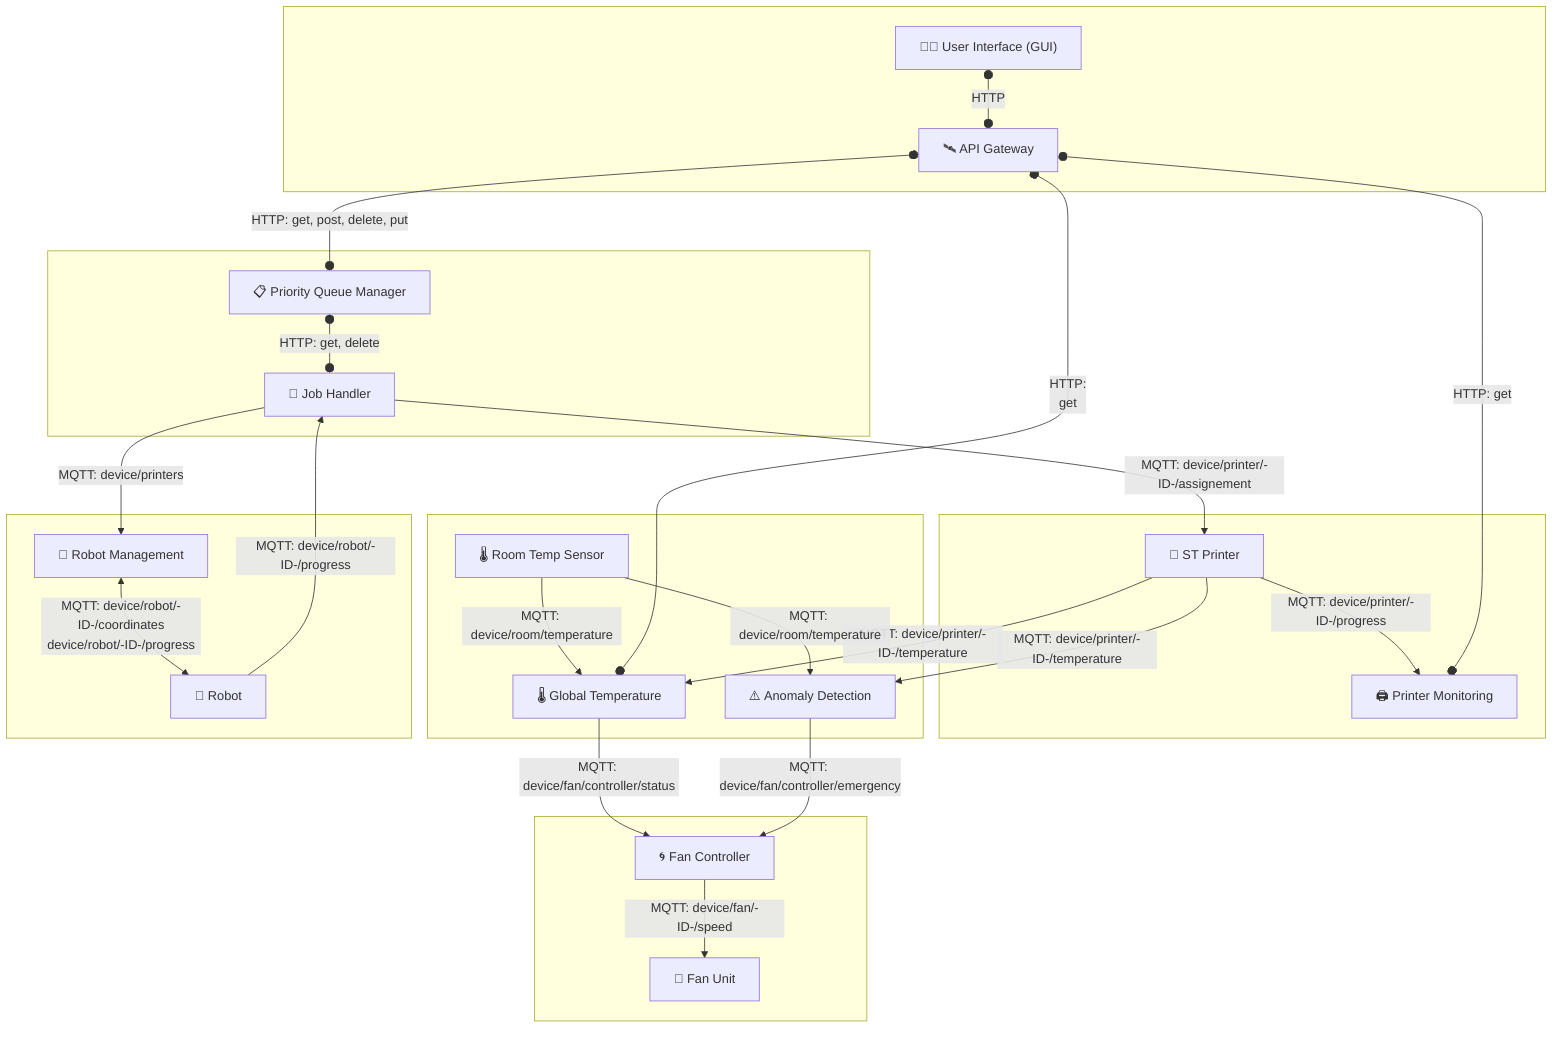 flowchart TB

%% Define blocks
GUI["🧑‍💻 User Interface (GUI)"]
Robot["🤖 Robot"]
Fan["💨 Fan Unit"]
PrinterMon["🖨 Printer Monitoring"]
ST["🧱 ST Printer"]
APIGW["🛰 API Gateway"]
QueueMgr["📋 Priority Queue Manager"]
TempGlobal["🌡 Global Temperature"]
JobHandler["🧠 Job Handler"]
RobManagement["🧭 Robot Management"]
Anomaly["⚠️ Anomaly Detection"]
FanCtrl["🌀 Fan Controller"]
TempSensor["🌡 Room Temp Sensor"]

%% Group related systems
subgraph " "
  ST
  PrinterMon
end

subgraph " "
  TempSensor
  TempGlobal
  Anomaly
end

subgraph " "
  FanCtrl
  Fan
end

subgraph " "
  QueueMgr
  JobHandler
end

subgraph " "
  RobManagement
  Robot
end

subgraph " "
  GUI
  APIGW
end


%% MQTT links from ST Printer
ST -->|MQTT: device/printer/-ID-/progress| PrinterMon
ST -->|MQTT: device/printer/-ID-/temperature| TempGlobal
ST -->|MQTT: device/printer/-ID-/temperature| Anomaly

%% MQTT from TempSensor
TempSensor -->|MQTT: device/room/temperature| TempGlobal
TempSensor -->|MQTT: device/room/temperature| Anomaly

%% Fan controller and response
TempGlobal -->|MQTT: device/fan/controller/status| FanCtrl
Anomaly -->|MQTT: device/fan/controller/emergency| FanCtrl
FanCtrl -->|MQTT: device/fan/-ID-/speed| Fan

%% Job assignment
JobHandler -->|MQTT: device/printer/-ID-/assignement| ST

%% HTTP connections
GUI o--o|HTTP| APIGW
APIGW o--o|HTTP: get| PrinterMon
APIGW o--o|HTTP: get, post, delete, put| QueueMgr
QueueMgr o--o|HTTP: get, delete| JobHandler

%% Robot management
JobHandler -->|MQTT: device/printers| RobManagement
RobManagement <-->|MQTT: device/robot/-ID-/coordinates\ndevice/robot/-ID-/progress| Robot
Robot -->|MQTT: device/robot/-ID-/progress| JobHandler

APIGW o--o|HTTP:
 get| TempGlobal